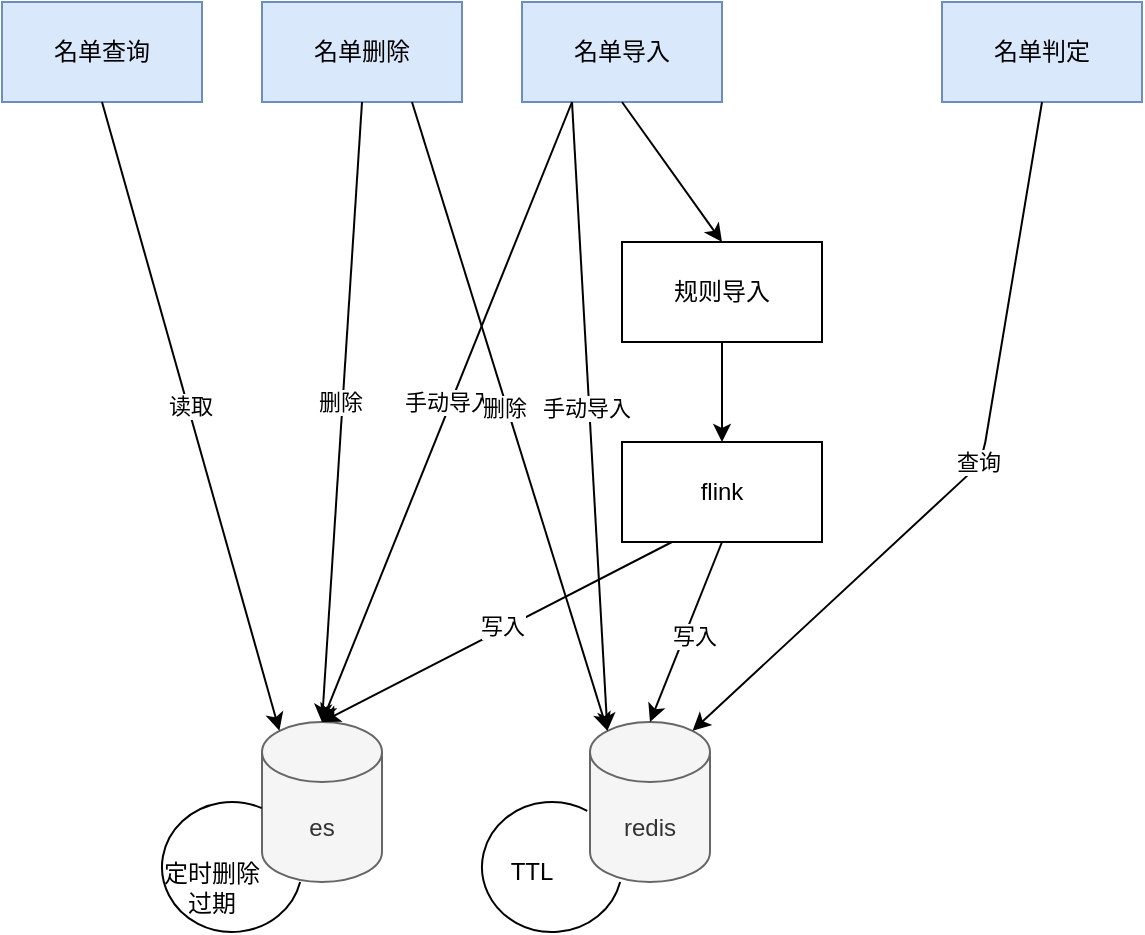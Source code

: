 <mxfile version="13.10.9" type="github"><diagram id="DH5e7imcvLh1731DLFqq" name="Page-1"><mxGraphModel dx="1048" dy="703" grid="1" gridSize="10" guides="1" tooltips="1" connect="1" arrows="1" fold="1" page="1" pageScale="1" pageWidth="827" pageHeight="1169" math="0" shadow="0"><root><mxCell id="0"/><mxCell id="1" parent="0"/><mxCell id="hPpZsboLkI5AEI98NZvg-1" value="名单查询" style="rounded=0;whiteSpace=wrap;html=1;fillColor=#dae8fc;strokeColor=#6c8ebf;" vertex="1" parent="1"><mxGeometry x="90" y="120" width="100" height="50" as="geometry"/></mxCell><mxCell id="hPpZsboLkI5AEI98NZvg-2" value="es" style="shape=cylinder3;whiteSpace=wrap;html=1;boundedLbl=1;backgroundOutline=1;size=15;fillColor=#f5f5f5;strokeColor=#666666;fontColor=#333333;" vertex="1" parent="1"><mxGeometry x="220" y="480" width="60" height="80" as="geometry"/></mxCell><mxCell id="hPpZsboLkI5AEI98NZvg-3" value="redis" style="shape=cylinder3;whiteSpace=wrap;html=1;boundedLbl=1;backgroundOutline=1;size=15;fillColor=#f5f5f5;strokeColor=#666666;fontColor=#333333;" vertex="1" parent="1"><mxGeometry x="384" y="480" width="60" height="80" as="geometry"/></mxCell><mxCell id="hPpZsboLkI5AEI98NZvg-4" value="名单删除" style="rounded=0;whiteSpace=wrap;html=1;fillColor=#dae8fc;strokeColor=#6c8ebf;" vertex="1" parent="1"><mxGeometry x="220" y="120" width="100" height="50" as="geometry"/></mxCell><mxCell id="hPpZsboLkI5AEI98NZvg-5" value="名单导入" style="rounded=0;whiteSpace=wrap;html=1;fillColor=#dae8fc;strokeColor=#6c8ebf;" vertex="1" parent="1"><mxGeometry x="350" y="120" width="100" height="50" as="geometry"/></mxCell><mxCell id="hPpZsboLkI5AEI98NZvg-6" value="名单判定" style="rounded=0;whiteSpace=wrap;html=1;fillColor=#dae8fc;strokeColor=#6c8ebf;" vertex="1" parent="1"><mxGeometry x="560" y="120" width="100" height="50" as="geometry"/></mxCell><mxCell id="hPpZsboLkI5AEI98NZvg-7" value="" style="endArrow=classic;html=1;exitX=0.5;exitY=1;exitDx=0;exitDy=0;entryX=0.145;entryY=0;entryDx=0;entryDy=4.35;entryPerimeter=0;" edge="1" parent="1" source="hPpZsboLkI5AEI98NZvg-1" target="hPpZsboLkI5AEI98NZvg-2"><mxGeometry width="50" height="50" relative="1" as="geometry"><mxPoint x="110" y="430" as="sourcePoint"/><mxPoint x="160" y="380" as="targetPoint"/></mxGeometry></mxCell><mxCell id="hPpZsboLkI5AEI98NZvg-12" value="读取" style="edgeLabel;html=1;align=center;verticalAlign=middle;resizable=0;points=[];" vertex="1" connectable="0" parent="hPpZsboLkI5AEI98NZvg-7"><mxGeometry x="-0.036" y="1" relative="1" as="geometry"><mxPoint as="offset"/></mxGeometry></mxCell><mxCell id="hPpZsboLkI5AEI98NZvg-22" value="规则导入" style="rounded=0;whiteSpace=wrap;html=1;" vertex="1" parent="1"><mxGeometry x="400" y="240" width="100" height="50" as="geometry"/></mxCell><mxCell id="hPpZsboLkI5AEI98NZvg-23" value="flink" style="rounded=0;whiteSpace=wrap;html=1;" vertex="1" parent="1"><mxGeometry x="400" y="340" width="100" height="50" as="geometry"/></mxCell><mxCell id="hPpZsboLkI5AEI98NZvg-24" value="" style="endArrow=classic;html=1;exitX=0.5;exitY=1;exitDx=0;exitDy=0;entryX=0.5;entryY=0;entryDx=0;entryDy=0;" edge="1" parent="1" source="hPpZsboLkI5AEI98NZvg-5" target="hPpZsboLkI5AEI98NZvg-22"><mxGeometry width="50" height="50" relative="1" as="geometry"><mxPoint x="270" y="310" as="sourcePoint"/><mxPoint x="320" y="260" as="targetPoint"/></mxGeometry></mxCell><mxCell id="hPpZsboLkI5AEI98NZvg-25" value="" style="endArrow=classic;html=1;exitX=0.5;exitY=1;exitDx=0;exitDy=0;entryX=0.5;entryY=0;entryDx=0;entryDy=0;" edge="1" parent="1" source="hPpZsboLkI5AEI98NZvg-22" target="hPpZsboLkI5AEI98NZvg-23"><mxGeometry width="50" height="50" relative="1" as="geometry"><mxPoint x="410" y="180" as="sourcePoint"/><mxPoint x="460" y="250" as="targetPoint"/></mxGeometry></mxCell><mxCell id="hPpZsboLkI5AEI98NZvg-26" value="" style="endArrow=classic;html=1;exitX=0.25;exitY=1;exitDx=0;exitDy=0;entryX=0.5;entryY=0;entryDx=0;entryDy=0;entryPerimeter=0;" edge="1" parent="1" source="hPpZsboLkI5AEI98NZvg-23" target="hPpZsboLkI5AEI98NZvg-2"><mxGeometry width="50" height="50" relative="1" as="geometry"><mxPoint x="460" y="300" as="sourcePoint"/><mxPoint x="460" y="350" as="targetPoint"/></mxGeometry></mxCell><mxCell id="hPpZsboLkI5AEI98NZvg-28" value="写入" style="edgeLabel;html=1;align=center;verticalAlign=middle;resizable=0;points=[];" vertex="1" connectable="0" parent="hPpZsboLkI5AEI98NZvg-26"><mxGeometry x="-0.032" y="-2" relative="1" as="geometry"><mxPoint as="offset"/></mxGeometry></mxCell><mxCell id="hPpZsboLkI5AEI98NZvg-27" value="" style="endArrow=classic;html=1;exitX=0.5;exitY=1;exitDx=0;exitDy=0;entryX=0.5;entryY=0;entryDx=0;entryDy=0;entryPerimeter=0;" edge="1" parent="1" source="hPpZsboLkI5AEI98NZvg-23" target="hPpZsboLkI5AEI98NZvg-3"><mxGeometry width="50" height="50" relative="1" as="geometry"><mxPoint x="435" y="400" as="sourcePoint"/><mxPoint x="260" y="490" as="targetPoint"/></mxGeometry></mxCell><mxCell id="hPpZsboLkI5AEI98NZvg-29" value="写入" style="edgeLabel;html=1;align=center;verticalAlign=middle;resizable=0;points=[];" vertex="1" connectable="0" parent="hPpZsboLkI5AEI98NZvg-27"><mxGeometry x="-0.003" y="4" relative="1" as="geometry"><mxPoint as="offset"/></mxGeometry></mxCell><mxCell id="hPpZsboLkI5AEI98NZvg-30" value="" style="endArrow=classic;html=1;entryX=0.5;entryY=0;entryDx=0;entryDy=0;entryPerimeter=0;exitX=0.25;exitY=1;exitDx=0;exitDy=0;" edge="1" parent="1" source="hPpZsboLkI5AEI98NZvg-5" target="hPpZsboLkI5AEI98NZvg-2"><mxGeometry width="50" height="50" relative="1" as="geometry"><mxPoint x="360" y="190" as="sourcePoint"/><mxPoint x="260" y="490" as="targetPoint"/></mxGeometry></mxCell><mxCell id="hPpZsboLkI5AEI98NZvg-31" value="手动导入" style="edgeLabel;html=1;align=center;verticalAlign=middle;resizable=0;points=[];" vertex="1" connectable="0" parent="hPpZsboLkI5AEI98NZvg-30"><mxGeometry x="-0.032" y="-2" relative="1" as="geometry"><mxPoint as="offset"/></mxGeometry></mxCell><mxCell id="hPpZsboLkI5AEI98NZvg-32" value="" style="endArrow=classic;html=1;entryX=0.145;entryY=0;entryDx=0;entryDy=4.35;entryPerimeter=0;exitX=0.25;exitY=1;exitDx=0;exitDy=0;" edge="1" parent="1" source="hPpZsboLkI5AEI98NZvg-5" target="hPpZsboLkI5AEI98NZvg-3"><mxGeometry width="50" height="50" relative="1" as="geometry"><mxPoint x="385" y="180" as="sourcePoint"/><mxPoint x="260" y="490" as="targetPoint"/></mxGeometry></mxCell><mxCell id="hPpZsboLkI5AEI98NZvg-33" value="手动导入" style="edgeLabel;html=1;align=center;verticalAlign=middle;resizable=0;points=[];" vertex="1" connectable="0" parent="hPpZsboLkI5AEI98NZvg-32"><mxGeometry x="-0.032" y="-2" relative="1" as="geometry"><mxPoint as="offset"/></mxGeometry></mxCell><mxCell id="hPpZsboLkI5AEI98NZvg-34" value="" style="endArrow=classic;html=1;entryX=0.855;entryY=0;entryDx=0;entryDy=4.35;entryPerimeter=0;exitX=0.5;exitY=1;exitDx=0;exitDy=0;" edge="1" parent="1" source="hPpZsboLkI5AEI98NZvg-6" target="hPpZsboLkI5AEI98NZvg-3"><mxGeometry width="50" height="50" relative="1" as="geometry"><mxPoint x="385" y="180" as="sourcePoint"/><mxPoint x="260" y="490" as="targetPoint"/><Array as="points"><mxPoint x="580" y="350"/></Array></mxGeometry></mxCell><mxCell id="hPpZsboLkI5AEI98NZvg-35" value="查询" style="edgeLabel;html=1;align=center;verticalAlign=middle;resizable=0;points=[];" vertex="1" connectable="0" parent="hPpZsboLkI5AEI98NZvg-34"><mxGeometry x="-0.032" y="-2" relative="1" as="geometry"><mxPoint as="offset"/></mxGeometry></mxCell><mxCell id="hPpZsboLkI5AEI98NZvg-36" value="" style="endArrow=classic;html=1;exitX=0.5;exitY=1;exitDx=0;exitDy=0;" edge="1" parent="1" source="hPpZsboLkI5AEI98NZvg-4"><mxGeometry width="50" height="50" relative="1" as="geometry"><mxPoint x="385" y="180" as="sourcePoint"/><mxPoint x="250" y="480" as="targetPoint"/></mxGeometry></mxCell><mxCell id="hPpZsboLkI5AEI98NZvg-37" value="删除" style="edgeLabel;html=1;align=center;verticalAlign=middle;resizable=0;points=[];" vertex="1" connectable="0" parent="hPpZsboLkI5AEI98NZvg-36"><mxGeometry x="-0.032" y="-2" relative="1" as="geometry"><mxPoint as="offset"/></mxGeometry></mxCell><mxCell id="hPpZsboLkI5AEI98NZvg-38" value="" style="endArrow=classic;html=1;exitX=0.75;exitY=1;exitDx=0;exitDy=0;entryX=0.145;entryY=0;entryDx=0;entryDy=4.35;entryPerimeter=0;" edge="1" parent="1" source="hPpZsboLkI5AEI98NZvg-4" target="hPpZsboLkI5AEI98NZvg-3"><mxGeometry width="50" height="50" relative="1" as="geometry"><mxPoint x="280" y="180" as="sourcePoint"/><mxPoint x="260" y="490" as="targetPoint"/></mxGeometry></mxCell><mxCell id="hPpZsboLkI5AEI98NZvg-39" value="删除" style="edgeLabel;html=1;align=center;verticalAlign=middle;resizable=0;points=[];" vertex="1" connectable="0" parent="hPpZsboLkI5AEI98NZvg-38"><mxGeometry x="-0.032" y="-2" relative="1" as="geometry"><mxPoint as="offset"/></mxGeometry></mxCell><mxCell id="hPpZsboLkI5AEI98NZvg-42" value="" style="verticalLabelPosition=bottom;verticalAlign=top;html=1;shape=mxgraph.basic.arc;startAngle=0.287;endAngle=0.07;" vertex="1" parent="1"><mxGeometry x="170" y="520" width="70" height="65" as="geometry"/></mxCell><mxCell id="hPpZsboLkI5AEI98NZvg-43" value="定时删除过期" style="text;html=1;strokeColor=none;fillColor=none;align=center;verticalAlign=middle;whiteSpace=wrap;rounded=0;" vertex="1" parent="1"><mxGeometry x="170" y="550" width="50" height="25" as="geometry"/></mxCell><mxCell id="hPpZsboLkI5AEI98NZvg-44" value="" style="verticalLabelPosition=bottom;verticalAlign=top;html=1;shape=mxgraph.basic.arc;startAngle=0.287;endAngle=0.084;" vertex="1" parent="1"><mxGeometry x="330" y="520" width="70" height="65" as="geometry"/></mxCell><mxCell id="hPpZsboLkI5AEI98NZvg-45" value="TTL" style="text;html=1;strokeColor=none;fillColor=none;align=center;verticalAlign=middle;whiteSpace=wrap;rounded=0;" vertex="1" parent="1"><mxGeometry x="340" y="550" width="30" height="10" as="geometry"/></mxCell></root></mxGraphModel></diagram></mxfile>